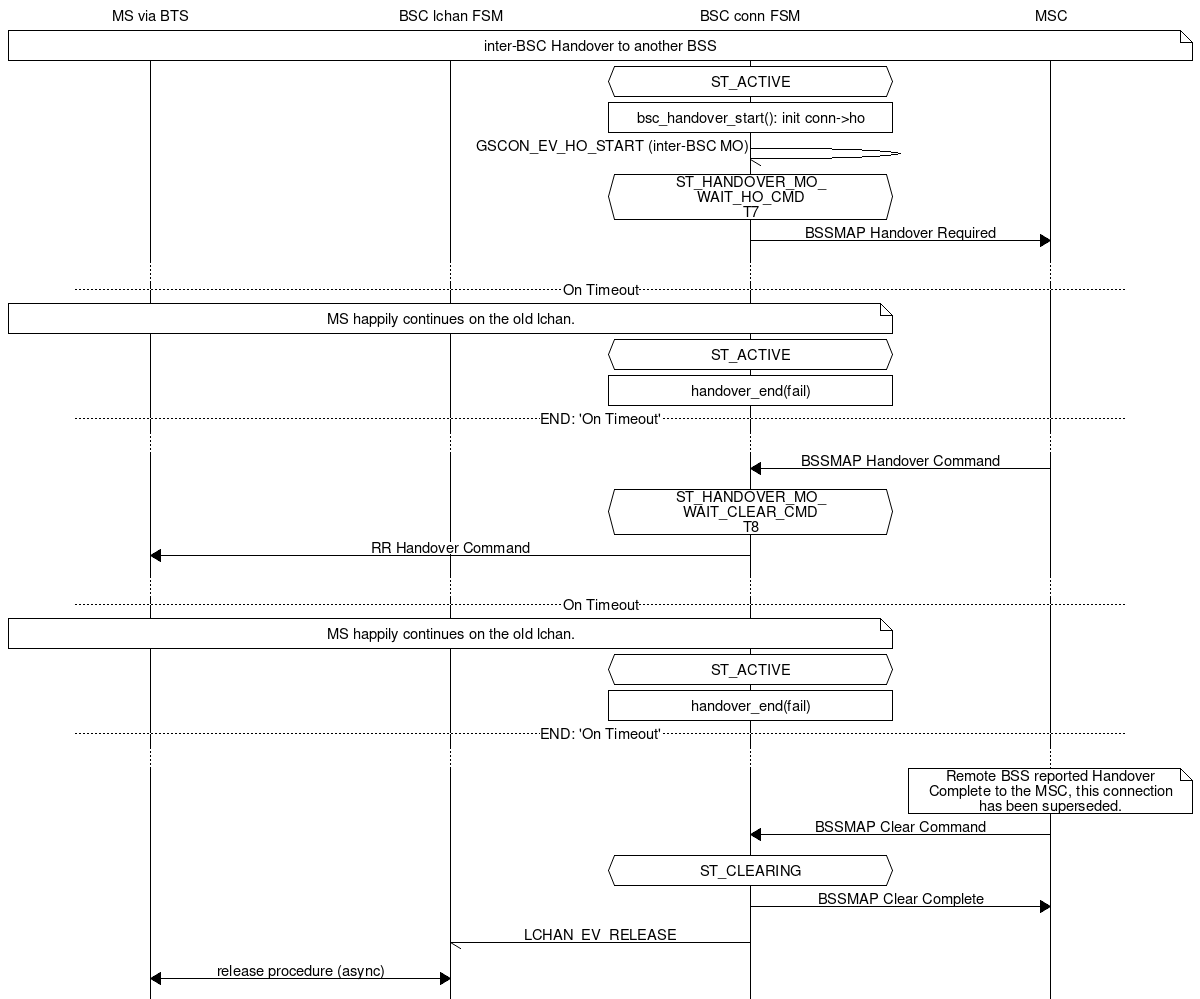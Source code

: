 msc {
	hscale=2;
	ms [label="MS via BTS"], bsc_lchan[label="BSC lchan FSM"], bsc_gscon[label="BSC conn FSM"],
	msc_[label="MSC"];

	ms note msc_ [label="inter-BSC Handover to another BSS"];

	bsc_gscon abox bsc_gscon [label="ST_ACTIVE"];
	bsc_gscon box bsc_gscon [label="bsc_handover_start(): init conn->ho"];
	bsc_gscon -> bsc_gscon [label="GSCON_EV_HO_START (inter-BSC MO)"];
	bsc_gscon abox bsc_gscon [label="ST_HANDOVER_MO_\nWAIT_HO_CMD\nT7"];
	bsc_gscon => msc_ [label="BSSMAP Handover Required"];
	...;
	--- [label="On Timeout"];
	ms note bsc_gscon [label="MS happily continues on the old lchan."];
	bsc_gscon abox bsc_gscon [label="ST_ACTIVE"];
	bsc_gscon box bsc_gscon [label="handover_end(fail)"];
	--- [label="END: 'On Timeout'"];
	...;
	bsc_gscon <= msc_ [label="BSSMAP Handover Command"];
	bsc_gscon abox bsc_gscon [label="ST_HANDOVER_MO_\nWAIT_CLEAR_CMD\nT8"];
	ms <= bsc_gscon [label="RR Handover Command"];
	...;
	--- [label="On Timeout"];
	ms note bsc_gscon [label="MS happily continues on the old lchan."];
	bsc_gscon abox bsc_gscon [label="ST_ACTIVE"];
	bsc_gscon box bsc_gscon [label="handover_end(fail)"];
	--- [label="END: 'On Timeout'"];
	...;
	msc_ note msc_ [label="Remote BSS reported Handover Complete to the MSC, this connection has been
		superseded."];
	bsc_gscon <= msc_ [label="BSSMAP Clear Command"];
	bsc_gscon abox bsc_gscon [label="ST_CLEARING"];
	bsc_gscon => msc_ [label="BSSMAP Clear Complete"];
	bsc_lchan <- bsc_gscon [label="LCHAN_EV_RELEASE"];
	ms <=> bsc_lchan [label="release procedure (async)"];
}

